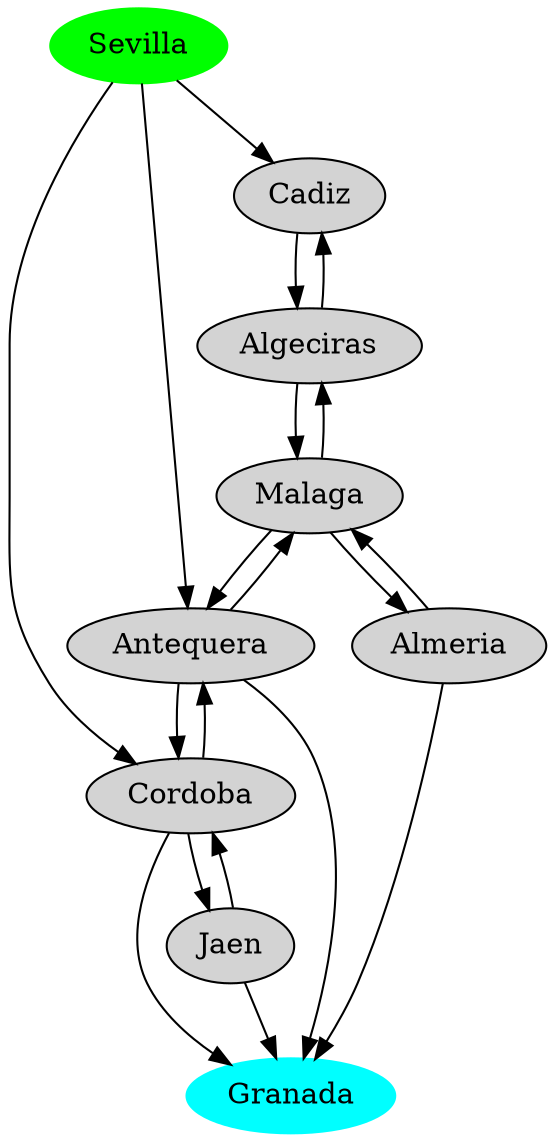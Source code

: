 strict digraph G {
  1 [ label="Sevilla" color="green" style="filled" ];
  2 [ label="Cadiz" color="" style="filled" ];
  3 [ label="Cordoba" color="" style="filled" ];
  4 [ label="Malaga" color="" style="filled" ];
  5 [ label="Antequera" color="" style="filled" ];
  6 [ label="Almeria" color="" style="filled" ];
  7 [ label="Jaen" color="" style="filled" ];
  8 [ label="Algeciras" color="" style="filled" ];
  9 [ label="Granada" color="cyan" style="filled" ];
  1 -> 3 [ label="" ];
  1 -> 2 [ label="" ];
  1 -> 5 [ label="" ];
  5 -> 9 [ label="" ];
  5 -> 4 [ label="" ];
  4 -> 5 [ label="" ];
  5 -> 3 [ label="" ];
  3 -> 5 [ label="" ];
  4 -> 6 [ label="" ];
  6 -> 4 [ label="" ];
  3 -> 7 [ label="" ];
  7 -> 3 [ label="" ];
  3 -> 9 [ label="" ];
  6 -> 9 [ label="" ];
  7 -> 9 [ label="" ];
  2 -> 8 [ label="" ];
  8 -> 2 [ label="" ];
  8 -> 4 [ label="" ];
  4 -> 8 [ label="" ];
}
